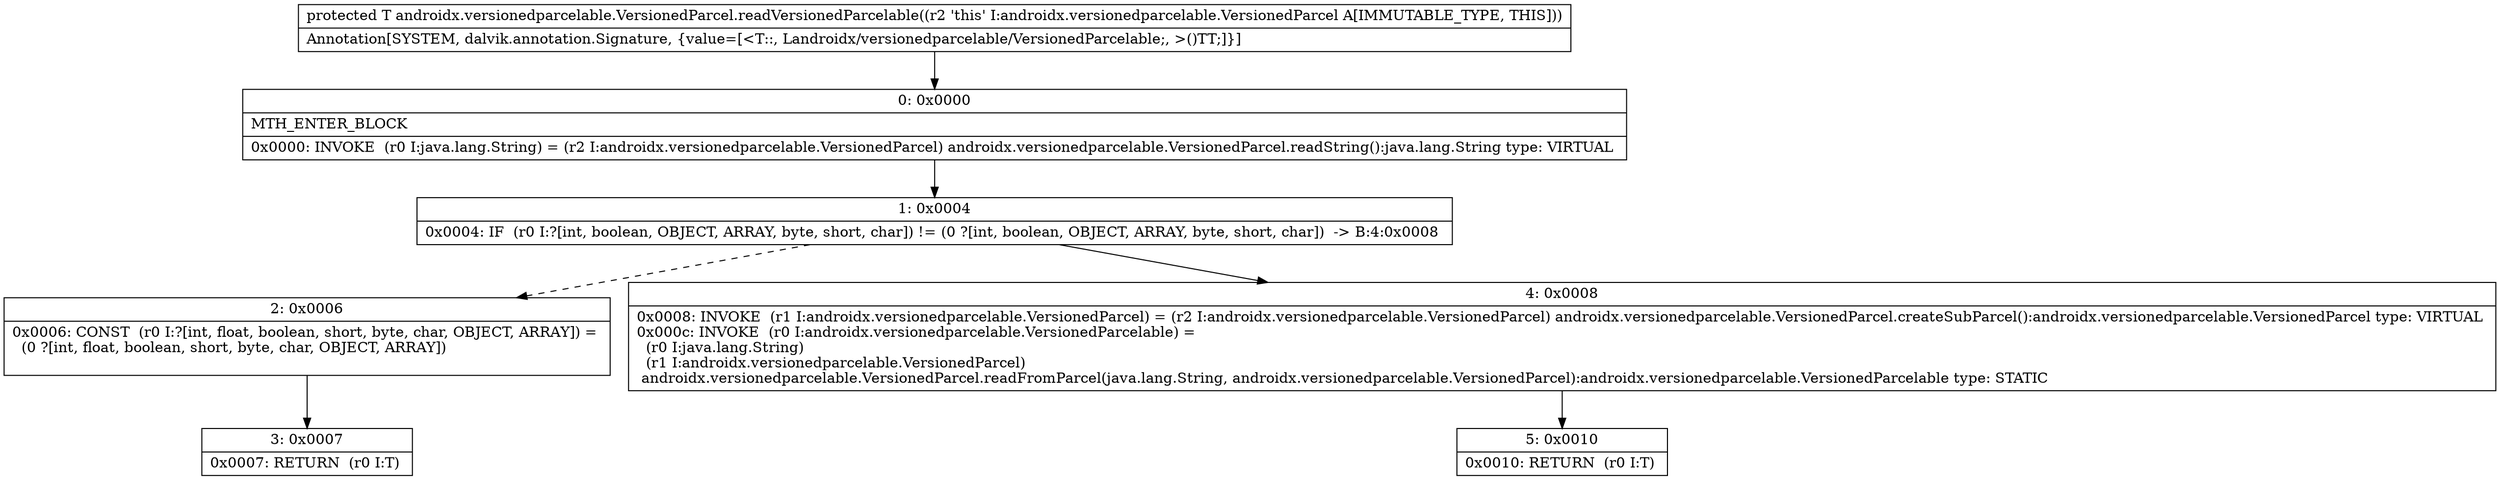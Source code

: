 digraph "CFG forandroidx.versionedparcelable.VersionedParcel.readVersionedParcelable()Landroidx\/versionedparcelable\/VersionedParcelable;" {
Node_0 [shape=record,label="{0\:\ 0x0000|MTH_ENTER_BLOCK\l|0x0000: INVOKE  (r0 I:java.lang.String) = (r2 I:androidx.versionedparcelable.VersionedParcel) androidx.versionedparcelable.VersionedParcel.readString():java.lang.String type: VIRTUAL \l}"];
Node_1 [shape=record,label="{1\:\ 0x0004|0x0004: IF  (r0 I:?[int, boolean, OBJECT, ARRAY, byte, short, char]) != (0 ?[int, boolean, OBJECT, ARRAY, byte, short, char])  \-\> B:4:0x0008 \l}"];
Node_2 [shape=record,label="{2\:\ 0x0006|0x0006: CONST  (r0 I:?[int, float, boolean, short, byte, char, OBJECT, ARRAY]) = \l  (0 ?[int, float, boolean, short, byte, char, OBJECT, ARRAY])\l \l}"];
Node_3 [shape=record,label="{3\:\ 0x0007|0x0007: RETURN  (r0 I:T) \l}"];
Node_4 [shape=record,label="{4\:\ 0x0008|0x0008: INVOKE  (r1 I:androidx.versionedparcelable.VersionedParcel) = (r2 I:androidx.versionedparcelable.VersionedParcel) androidx.versionedparcelable.VersionedParcel.createSubParcel():androidx.versionedparcelable.VersionedParcel type: VIRTUAL \l0x000c: INVOKE  (r0 I:androidx.versionedparcelable.VersionedParcelable) = \l  (r0 I:java.lang.String)\l  (r1 I:androidx.versionedparcelable.VersionedParcel)\l androidx.versionedparcelable.VersionedParcel.readFromParcel(java.lang.String, androidx.versionedparcelable.VersionedParcel):androidx.versionedparcelable.VersionedParcelable type: STATIC \l}"];
Node_5 [shape=record,label="{5\:\ 0x0010|0x0010: RETURN  (r0 I:T) \l}"];
MethodNode[shape=record,label="{protected T androidx.versionedparcelable.VersionedParcel.readVersionedParcelable((r2 'this' I:androidx.versionedparcelable.VersionedParcel A[IMMUTABLE_TYPE, THIS]))  | Annotation[SYSTEM, dalvik.annotation.Signature, \{value=[\<T::, Landroidx\/versionedparcelable\/VersionedParcelable;, \>()TT;]\}]\l}"];
MethodNode -> Node_0;
Node_0 -> Node_1;
Node_1 -> Node_2[style=dashed];
Node_1 -> Node_4;
Node_2 -> Node_3;
Node_4 -> Node_5;
}

